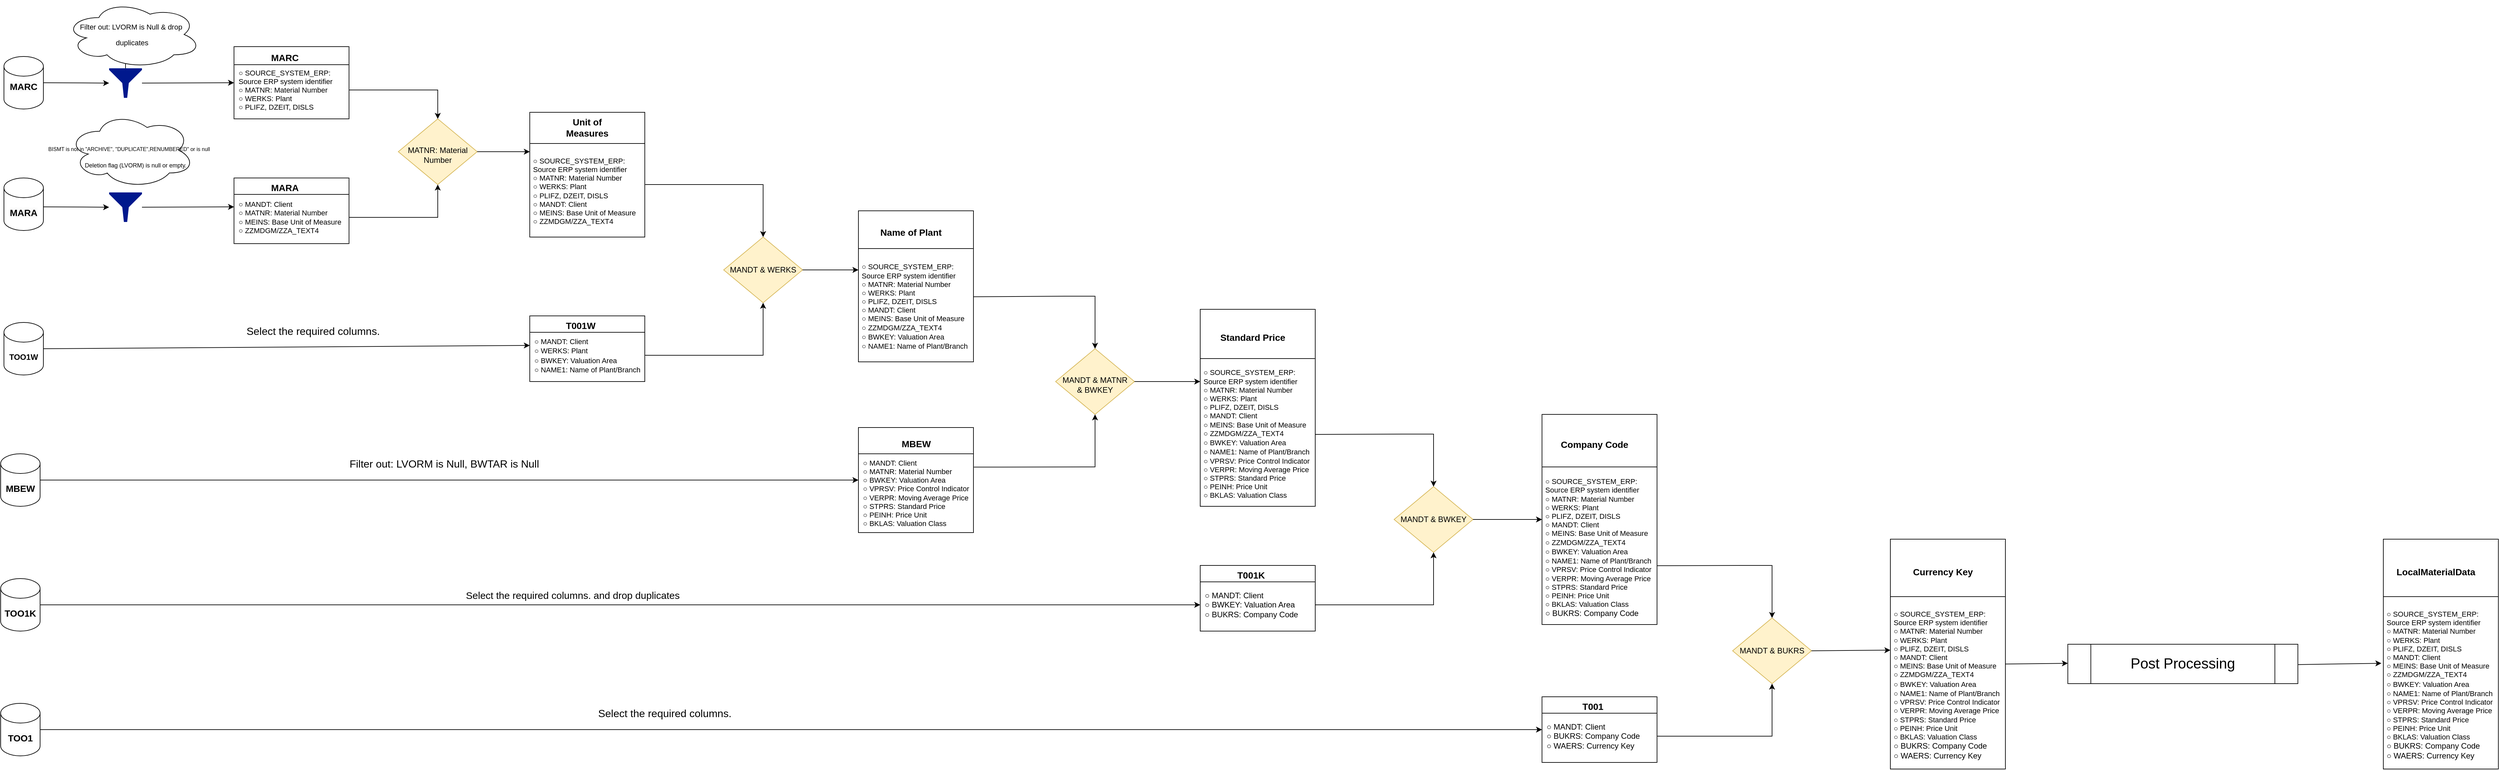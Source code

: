 <mxfile version="24.8.6">
  <diagram name="Page-1" id="Avq0BE3WvIAjMaOvI2mw">
    <mxGraphModel dx="583" dy="314" grid="1" gridSize="10" guides="1" tooltips="1" connect="1" arrows="1" fold="1" page="1" pageScale="1" pageWidth="850" pageHeight="1100" math="0" shadow="0">
      <root>
        <mxCell id="0" />
        <mxCell id="1" parent="0" />
        <mxCell id="PgMIG-ADVgImzjIca9vb-122" value="" style="ellipse;shape=cloud;whiteSpace=wrap;html=1;" vertex="1" parent="1">
          <mxGeometry x="157.5" y="350" width="192.5" height="115.5" as="geometry" />
        </mxCell>
        <mxCell id="PgMIG-ADVgImzjIca9vb-39" value="" style="group;fillColor=#ffcc99;strokeColor=#36393d;" vertex="1" connectable="0" parent="1">
          <mxGeometry x="410" y="250" width="175" height="110" as="geometry" />
        </mxCell>
        <mxCell id="PgMIG-ADVgImzjIca9vb-23" value="" style="rounded=0;whiteSpace=wrap;html=1;" vertex="1" parent="PgMIG-ADVgImzjIca9vb-39">
          <mxGeometry width="175" height="110.0" as="geometry" />
        </mxCell>
        <mxCell id="PgMIG-ADVgImzjIca9vb-24" value="&lt;span style=&quot;font-size: 14px;&quot;&gt;&lt;b&gt;MARC&lt;/b&gt;&lt;/span&gt;" style="text;html=1;align=center;verticalAlign=middle;whiteSpace=wrap;rounded=0;" vertex="1" parent="PgMIG-ADVgImzjIca9vb-39">
          <mxGeometry x="45" width="65" height="33" as="geometry" />
        </mxCell>
        <mxCell id="PgMIG-ADVgImzjIca9vb-25" value="" style="endArrow=none;html=1;rounded=0;exitX=0;exitY=0.25;exitDx=0;exitDy=0;entryX=1;entryY=0.25;entryDx=0;entryDy=0;" edge="1" parent="PgMIG-ADVgImzjIca9vb-39" source="PgMIG-ADVgImzjIca9vb-23" target="PgMIG-ADVgImzjIca9vb-23">
          <mxGeometry width="50" height="50" relative="1" as="geometry">
            <mxPoint x="235" y="-33" as="sourcePoint" />
            <mxPoint x="335" y="-33" as="targetPoint" />
          </mxGeometry>
        </mxCell>
        <mxCell id="PgMIG-ADVgImzjIca9vb-26" value="&lt;div style=&quot;font-size: 11px;&quot;&gt;&lt;div&gt;○ SOURCE_SYSTEM_ERP: Source ERP system identifier&lt;/div&gt;&lt;div&gt;○ MATNR: Material Number&lt;/div&gt;&lt;div&gt;○ WERKS: Plant&lt;/div&gt;&lt;div&gt;○ PLIFZ, DZEIT, DISLS&lt;/div&gt;&lt;/div&gt;" style="text;html=1;align=left;verticalAlign=middle;whiteSpace=wrap;rounded=0;" vertex="1" parent="PgMIG-ADVgImzjIca9vb-39">
          <mxGeometry x="5" y="33" width="170" height="66" as="geometry" />
        </mxCell>
        <mxCell id="PgMIG-ADVgImzjIca9vb-40" value="" style="group" vertex="1" connectable="0" parent="1">
          <mxGeometry x="2400" y="1240" width="175" height="100" as="geometry" />
        </mxCell>
        <mxCell id="PgMIG-ADVgImzjIca9vb-35" value="" style="rounded=0;whiteSpace=wrap;html=1;" vertex="1" parent="PgMIG-ADVgImzjIca9vb-40">
          <mxGeometry width="175" height="100" as="geometry" />
        </mxCell>
        <mxCell id="PgMIG-ADVgImzjIca9vb-36" value="&lt;span style=&quot;font-size: 14px;&quot;&gt;&lt;b&gt;T001&lt;/b&gt;&lt;/span&gt;" style="text;html=1;align=center;verticalAlign=middle;whiteSpace=wrap;rounded=0;" vertex="1" parent="PgMIG-ADVgImzjIca9vb-40">
          <mxGeometry x="45" width="65" height="30" as="geometry" />
        </mxCell>
        <mxCell id="PgMIG-ADVgImzjIca9vb-37" value="" style="endArrow=none;html=1;rounded=0;exitX=0;exitY=0.25;exitDx=0;exitDy=0;entryX=1;entryY=0.25;entryDx=0;entryDy=0;" edge="1" parent="PgMIG-ADVgImzjIca9vb-40" source="PgMIG-ADVgImzjIca9vb-35" target="PgMIG-ADVgImzjIca9vb-35">
          <mxGeometry width="50" height="50" relative="1" as="geometry">
            <mxPoint x="235" y="-30" as="sourcePoint" />
            <mxPoint x="335" y="-30" as="targetPoint" />
          </mxGeometry>
        </mxCell>
        <mxCell id="PgMIG-ADVgImzjIca9vb-38" value="&lt;div style=&quot;&quot;&gt;&lt;div style=&quot;&quot;&gt;&lt;div&gt;○ MANDT: Client&lt;/div&gt;&lt;div&gt;○ BUKRS: Company Code&lt;/div&gt;&lt;div&gt;○ WAERS: Currency Key&lt;/div&gt;&lt;/div&gt;&lt;/div&gt;" style="text;html=1;align=left;verticalAlign=middle;whiteSpace=wrap;rounded=0;" vertex="1" parent="PgMIG-ADVgImzjIca9vb-40">
          <mxGeometry x="5" y="30" width="170" height="60" as="geometry" />
        </mxCell>
        <mxCell id="PgMIG-ADVgImzjIca9vb-41" value="" style="group" vertex="1" connectable="0" parent="1">
          <mxGeometry x="1880" y="1040" width="175" height="100" as="geometry" />
        </mxCell>
        <mxCell id="PgMIG-ADVgImzjIca9vb-31" value="" style="rounded=0;whiteSpace=wrap;html=1;" vertex="1" parent="PgMIG-ADVgImzjIca9vb-41">
          <mxGeometry width="175" height="100" as="geometry" />
        </mxCell>
        <mxCell id="PgMIG-ADVgImzjIca9vb-32" value="&lt;span style=&quot;font-size: 14px;&quot;&gt;&lt;b&gt;T001K&lt;/b&gt;&lt;/span&gt;" style="text;html=1;align=center;verticalAlign=middle;whiteSpace=wrap;rounded=0;" vertex="1" parent="PgMIG-ADVgImzjIca9vb-41">
          <mxGeometry x="45" width="65" height="30" as="geometry" />
        </mxCell>
        <mxCell id="PgMIG-ADVgImzjIca9vb-33" value="" style="endArrow=none;html=1;rounded=0;exitX=0;exitY=0.25;exitDx=0;exitDy=0;entryX=1;entryY=0.25;entryDx=0;entryDy=0;" edge="1" parent="PgMIG-ADVgImzjIca9vb-41" source="PgMIG-ADVgImzjIca9vb-31" target="PgMIG-ADVgImzjIca9vb-31">
          <mxGeometry width="50" height="50" relative="1" as="geometry">
            <mxPoint x="235" y="-30" as="sourcePoint" />
            <mxPoint x="335" y="-30" as="targetPoint" />
          </mxGeometry>
        </mxCell>
        <mxCell id="PgMIG-ADVgImzjIca9vb-34" value="&lt;div style=&quot;&quot;&gt;&lt;div style=&quot;&quot;&gt;&lt;div&gt;○ MANDT: Client&lt;/div&gt;&lt;div&gt;○ BWKEY: Valuation Area&lt;/div&gt;&lt;div&gt;○ BUKRS: Company Code&lt;/div&gt;&lt;/div&gt;&lt;/div&gt;" style="text;html=1;align=left;verticalAlign=middle;whiteSpace=wrap;rounded=0;" vertex="1" parent="PgMIG-ADVgImzjIca9vb-41">
          <mxGeometry x="5" y="30" width="170" height="60" as="geometry" />
        </mxCell>
        <mxCell id="PgMIG-ADVgImzjIca9vb-42" value="" style="group;fillColor=#eeeeee;strokeColor=#36393d;" vertex="1" connectable="0" parent="1">
          <mxGeometry x="410" y="450" width="175" height="100" as="geometry" />
        </mxCell>
        <mxCell id="PgMIG-ADVgImzjIca9vb-9" value="" style="rounded=0;whiteSpace=wrap;html=1;" vertex="1" parent="PgMIG-ADVgImzjIca9vb-42">
          <mxGeometry width="175" height="100" as="geometry" />
        </mxCell>
        <mxCell id="PgMIG-ADVgImzjIca9vb-7" value="&lt;b&gt;&lt;font style=&quot;font-size: 14px;&quot;&gt;MARA&lt;/font&gt;&lt;/b&gt;" style="text;html=1;align=center;verticalAlign=middle;whiteSpace=wrap;rounded=0;" vertex="1" parent="PgMIG-ADVgImzjIca9vb-42">
          <mxGeometry x="45" width="65" height="30" as="geometry" />
        </mxCell>
        <mxCell id="PgMIG-ADVgImzjIca9vb-10" value="" style="endArrow=none;html=1;rounded=0;exitX=0;exitY=0.25;exitDx=0;exitDy=0;entryX=1;entryY=0.25;entryDx=0;entryDy=0;" edge="1" parent="PgMIG-ADVgImzjIca9vb-42" source="PgMIG-ADVgImzjIca9vb-9" target="PgMIG-ADVgImzjIca9vb-9">
          <mxGeometry width="50" height="50" relative="1" as="geometry">
            <mxPoint x="235" y="-30" as="sourcePoint" />
            <mxPoint x="335" y="-30" as="targetPoint" />
          </mxGeometry>
        </mxCell>
        <mxCell id="PgMIG-ADVgImzjIca9vb-8" value="&lt;div style=&quot;font-size: 11px;&quot;&gt;&lt;font style=&quot;font-size: 11px;&quot;&gt;○ MANDT: Client&lt;/font&gt;&lt;/div&gt;&lt;div style=&quot;font-size: 11px;&quot;&gt;&lt;font style=&quot;font-size: 11px;&quot;&gt;○ MATNR: Material Number&lt;/font&gt;&lt;/div&gt;&lt;div style=&quot;font-size: 11px;&quot;&gt;&lt;font style=&quot;font-size: 11px;&quot;&gt;○ MEINS: Base Unit of Measure&lt;/font&gt;&lt;/div&gt;&lt;div style=&quot;font-size: 11px;&quot;&gt;&lt;font style=&quot;font-size: 11px;&quot;&gt;○ ZZMDGM/ZZA_TEXT4&lt;/font&gt;&lt;/div&gt;" style="text;html=1;align=left;verticalAlign=middle;whiteSpace=wrap;rounded=0;" vertex="1" parent="PgMIG-ADVgImzjIca9vb-42">
          <mxGeometry x="5" y="30" width="170" height="60" as="geometry" />
        </mxCell>
        <mxCell id="PgMIG-ADVgImzjIca9vb-46" value="" style="group" vertex="1" connectable="0" parent="1">
          <mxGeometry x="660" y="350" width="120" height="110" as="geometry" />
        </mxCell>
        <mxCell id="PgMIG-ADVgImzjIca9vb-44" value="" style="rhombus;whiteSpace=wrap;html=1;fillColor=#fff2cc;strokeColor=#d6b656;" vertex="1" parent="PgMIG-ADVgImzjIca9vb-46">
          <mxGeometry y="10" width="120" height="100" as="geometry" />
        </mxCell>
        <mxCell id="PgMIG-ADVgImzjIca9vb-45" value="MATNR: Material Number" style="text;html=1;align=center;verticalAlign=middle;whiteSpace=wrap;rounded=0;" vertex="1" parent="PgMIG-ADVgImzjIca9vb-46">
          <mxGeometry x="5" y="50" width="110" height="30" as="geometry" />
        </mxCell>
        <mxCell id="PgMIG-ADVgImzjIca9vb-47" value="" style="endArrow=classic;html=1;rounded=0;exitX=1;exitY=0.5;exitDx=0;exitDy=0;entryX=0.5;entryY=0;entryDx=0;entryDy=0;" edge="1" parent="1" source="PgMIG-ADVgImzjIca9vb-26" target="PgMIG-ADVgImzjIca9vb-44">
          <mxGeometry width="50" height="50" relative="1" as="geometry">
            <mxPoint x="480" y="460" as="sourcePoint" />
            <mxPoint x="720" y="340" as="targetPoint" />
            <Array as="points">
              <mxPoint x="720" y="316" />
            </Array>
          </mxGeometry>
        </mxCell>
        <mxCell id="PgMIG-ADVgImzjIca9vb-48" value="" style="endArrow=classic;html=1;rounded=0;exitX=1;exitY=0.5;exitDx=0;exitDy=0;" edge="1" parent="1" source="PgMIG-ADVgImzjIca9vb-8">
          <mxGeometry width="50" height="50" relative="1" as="geometry">
            <mxPoint x="480" y="460" as="sourcePoint" />
            <mxPoint x="720" y="460" as="targetPoint" />
            <Array as="points">
              <mxPoint x="720" y="510" />
            </Array>
          </mxGeometry>
        </mxCell>
        <mxCell id="PgMIG-ADVgImzjIca9vb-49" value="" style="endArrow=classic;html=1;rounded=0;" edge="1" parent="1">
          <mxGeometry width="50" height="50" relative="1" as="geometry">
            <mxPoint x="780" y="410" as="sourcePoint" />
            <mxPoint x="860" y="410" as="targetPoint" />
          </mxGeometry>
        </mxCell>
        <mxCell id="PgMIG-ADVgImzjIca9vb-50" value="" style="group" vertex="1" connectable="0" parent="1">
          <mxGeometry x="860" y="660" width="175" height="100" as="geometry" />
        </mxCell>
        <mxCell id="PgMIG-ADVgImzjIca9vb-27" value="" style="rounded=0;whiteSpace=wrap;html=1;" vertex="1" parent="PgMIG-ADVgImzjIca9vb-50">
          <mxGeometry width="175" height="100" as="geometry" />
        </mxCell>
        <mxCell id="PgMIG-ADVgImzjIca9vb-28" value="&lt;span style=&quot;font-size: 14px;&quot;&gt;&lt;b&gt;T001W&lt;/b&gt;&lt;/span&gt;" style="text;html=1;align=center;verticalAlign=middle;whiteSpace=wrap;rounded=0;" vertex="1" parent="PgMIG-ADVgImzjIca9vb-50">
          <mxGeometry x="45" width="65" height="30" as="geometry" />
        </mxCell>
        <mxCell id="PgMIG-ADVgImzjIca9vb-29" value="" style="endArrow=none;html=1;rounded=0;exitX=0;exitY=0.25;exitDx=0;exitDy=0;entryX=1;entryY=0.25;entryDx=0;entryDy=0;" edge="1" parent="PgMIG-ADVgImzjIca9vb-50" source="PgMIG-ADVgImzjIca9vb-27" target="PgMIG-ADVgImzjIca9vb-27">
          <mxGeometry width="50" height="50" relative="1" as="geometry">
            <mxPoint x="235" y="-30" as="sourcePoint" />
            <mxPoint x="335" y="-30" as="targetPoint" />
          </mxGeometry>
        </mxCell>
        <mxCell id="PgMIG-ADVgImzjIca9vb-30" value="&lt;div style=&quot;&quot;&gt;&lt;div style=&quot;&quot;&gt;&lt;span style=&quot;font-size: 11px;&quot;&gt;○ MANDT: Client&lt;/span&gt;&lt;/div&gt;&lt;div style=&quot;&quot;&gt;&lt;span style=&quot;font-size: 11px;&quot;&gt;○ WERKS: Plant&lt;/span&gt;&lt;/div&gt;&lt;div style=&quot;&quot;&gt;&lt;span style=&quot;font-size: 11px;&quot;&gt;○ BWKEY: Valuation Area&lt;/span&gt;&lt;/div&gt;&lt;div style=&quot;&quot;&gt;&lt;span style=&quot;font-size: 11px;&quot;&gt;○ NAME1: Name of Plant/Branch&lt;/span&gt;&lt;/div&gt;&lt;/div&gt;" style="text;html=1;align=left;verticalAlign=middle;whiteSpace=wrap;rounded=0;" vertex="1" parent="PgMIG-ADVgImzjIca9vb-50">
          <mxGeometry x="5" y="30" width="170" height="60" as="geometry" />
        </mxCell>
        <mxCell id="PgMIG-ADVgImzjIca9vb-51" value="" style="group" vertex="1" connectable="0" parent="1">
          <mxGeometry x="860" y="350" width="175" height="190" as="geometry" />
        </mxCell>
        <mxCell id="PgMIG-ADVgImzjIca9vb-52" value="" style="rounded=0;whiteSpace=wrap;html=1;" vertex="1" parent="PgMIG-ADVgImzjIca9vb-51">
          <mxGeometry width="175" height="190" as="geometry" />
        </mxCell>
        <mxCell id="PgMIG-ADVgImzjIca9vb-53" value="&lt;span style=&quot;font-size: 14px;&quot;&gt;&lt;b&gt;Unit of Measures&lt;/b&gt;&lt;/span&gt;" style="text;html=1;align=center;verticalAlign=middle;whiteSpace=wrap;rounded=0;" vertex="1" parent="PgMIG-ADVgImzjIca9vb-51">
          <mxGeometry x="40" y="4" width="95" height="38" as="geometry" />
        </mxCell>
        <mxCell id="PgMIG-ADVgImzjIca9vb-54" value="" style="endArrow=none;html=1;rounded=0;exitX=0;exitY=0.25;exitDx=0;exitDy=0;entryX=1;entryY=0.25;entryDx=0;entryDy=0;" edge="1" parent="PgMIG-ADVgImzjIca9vb-51" source="PgMIG-ADVgImzjIca9vb-52" target="PgMIG-ADVgImzjIca9vb-52">
          <mxGeometry width="50" height="50" relative="1" as="geometry">
            <mxPoint x="235" y="-38" as="sourcePoint" />
            <mxPoint x="335" y="-38" as="targetPoint" />
          </mxGeometry>
        </mxCell>
        <mxCell id="PgMIG-ADVgImzjIca9vb-55" value="&lt;div style=&quot;&quot;&gt;&lt;div style=&quot;&quot;&gt;&lt;div style=&quot;font-size: 11px;&quot;&gt;○ SOURCE_SYSTEM_ERP: Source ERP system identifier&lt;/div&gt;&lt;div style=&quot;font-size: 11px;&quot;&gt;○ MATNR: Material Number&lt;/div&gt;&lt;div style=&quot;font-size: 11px;&quot;&gt;○ WERKS: Plant&lt;/div&gt;&lt;div style=&quot;font-size: 11px;&quot;&gt;○ PLIFZ, DZEIT, DISLS&lt;/div&gt;&lt;div style=&quot;font-size: 11px;&quot;&gt;&lt;div&gt;○ MANDT: Client&lt;/div&gt;&lt;div&gt;○ MEINS: Base Unit of Measure&lt;/div&gt;&lt;div&gt;○ ZZMDGM/ZZA_TEXT4&lt;/div&gt;&lt;/div&gt;&lt;/div&gt;&lt;/div&gt;" style="text;html=1;align=left;verticalAlign=middle;whiteSpace=wrap;rounded=0;" vertex="1" parent="PgMIG-ADVgImzjIca9vb-51">
          <mxGeometry x="2.5" y="50.667" width="170" height="139.333" as="geometry" />
        </mxCell>
        <mxCell id="PgMIG-ADVgImzjIca9vb-56" value="" style="group" vertex="1" connectable="0" parent="1">
          <mxGeometry x="1155" y="530" width="120" height="100" as="geometry" />
        </mxCell>
        <mxCell id="PgMIG-ADVgImzjIca9vb-57" value="" style="rhombus;whiteSpace=wrap;html=1;fillColor=#fff2cc;strokeColor=#d6b656;" vertex="1" parent="PgMIG-ADVgImzjIca9vb-56">
          <mxGeometry y="10" width="120" height="100" as="geometry" />
        </mxCell>
        <mxCell id="PgMIG-ADVgImzjIca9vb-58" value="MANDT &amp;amp; WERKS" style="text;html=1;align=center;verticalAlign=middle;whiteSpace=wrap;rounded=0;" vertex="1" parent="PgMIG-ADVgImzjIca9vb-56">
          <mxGeometry x="5" y="45" width="110" height="30" as="geometry" />
        </mxCell>
        <mxCell id="PgMIG-ADVgImzjIca9vb-59" value="" style="endArrow=classic;html=1;rounded=0;exitX=1;exitY=0.5;exitDx=0;exitDy=0;" edge="1" parent="1">
          <mxGeometry width="50" height="50" relative="1" as="geometry">
            <mxPoint x="1035" y="460" as="sourcePoint" />
            <mxPoint x="1215" y="540" as="targetPoint" />
            <Array as="points">
              <mxPoint x="1170" y="460" />
              <mxPoint x="1215" y="460" />
              <mxPoint x="1215" y="480" />
              <mxPoint x="1215" y="510" />
            </Array>
          </mxGeometry>
        </mxCell>
        <mxCell id="PgMIG-ADVgImzjIca9vb-60" value="" style="endArrow=classic;html=1;rounded=0;exitX=1;exitY=0.5;exitDx=0;exitDy=0;entryX=0.5;entryY=1;entryDx=0;entryDy=0;" edge="1" parent="1" target="PgMIG-ADVgImzjIca9vb-57">
          <mxGeometry width="50" height="50" relative="1" as="geometry">
            <mxPoint x="1035" y="720" as="sourcePoint" />
            <mxPoint x="1170" y="670" as="targetPoint" />
            <Array as="points">
              <mxPoint x="1215" y="720" />
            </Array>
          </mxGeometry>
        </mxCell>
        <mxCell id="PgMIG-ADVgImzjIca9vb-61" value="" style="group" vertex="1" connectable="0" parent="1">
          <mxGeometry x="1360" y="830" width="175" height="160" as="geometry" />
        </mxCell>
        <mxCell id="PgMIG-ADVgImzjIca9vb-13" value="" style="rounded=0;whiteSpace=wrap;html=1;" vertex="1" parent="PgMIG-ADVgImzjIca9vb-61">
          <mxGeometry width="175" height="160" as="geometry" />
        </mxCell>
        <mxCell id="PgMIG-ADVgImzjIca9vb-14" value="&lt;span style=&quot;font-size: 14px;&quot;&gt;&lt;b&gt;MBEW&lt;/b&gt;&lt;/span&gt;" style="text;html=1;align=center;verticalAlign=middle;whiteSpace=wrap;rounded=0;" vertex="1" parent="PgMIG-ADVgImzjIca9vb-61">
          <mxGeometry x="57.5" y="10" width="60" height="30" as="geometry" />
        </mxCell>
        <mxCell id="PgMIG-ADVgImzjIca9vb-15" value="" style="endArrow=none;html=1;rounded=0;exitX=0;exitY=0.25;exitDx=0;exitDy=0;entryX=1;entryY=0.25;entryDx=0;entryDy=0;" edge="1" parent="PgMIG-ADVgImzjIca9vb-61" source="PgMIG-ADVgImzjIca9vb-13" target="PgMIG-ADVgImzjIca9vb-13">
          <mxGeometry width="50" height="50" relative="1" as="geometry">
            <mxPoint x="235" y="-30" as="sourcePoint" />
            <mxPoint x="335" y="-30" as="targetPoint" />
          </mxGeometry>
        </mxCell>
        <mxCell id="PgMIG-ADVgImzjIca9vb-16" value="&lt;div style=&quot;font-size: 11px;&quot;&gt;&lt;div&gt;○ MANDT: Client&lt;/div&gt;&lt;div&gt;○ MATNR: Material Number&lt;/div&gt;&lt;div&gt;○ BWKEY: Valuation Area&lt;/div&gt;&lt;div&gt;○ VPRSV: Price Control Indicator&lt;/div&gt;&lt;div&gt;○ VERPR: Moving Average Price&lt;/div&gt;&lt;div&gt;○ STPRS: Standard Price&lt;/div&gt;&lt;div&gt;○ PEINH: Price Unit&lt;/div&gt;&lt;div&gt;○ BKLAS: Valuation Class&lt;/div&gt;&lt;/div&gt;" style="text;html=1;align=left;verticalAlign=middle;whiteSpace=wrap;rounded=0;" vertex="1" parent="PgMIG-ADVgImzjIca9vb-61">
          <mxGeometry x="5" y="40" width="170" height="120" as="geometry" />
        </mxCell>
        <mxCell id="PgMIG-ADVgImzjIca9vb-62" value="" style="group" vertex="1" connectable="0" parent="1">
          <mxGeometry x="1360" y="500" width="175" height="230" as="geometry" />
        </mxCell>
        <mxCell id="PgMIG-ADVgImzjIca9vb-63" value="" style="rounded=0;whiteSpace=wrap;html=1;" vertex="1" parent="PgMIG-ADVgImzjIca9vb-62">
          <mxGeometry width="175" height="230" as="geometry" />
        </mxCell>
        <mxCell id="PgMIG-ADVgImzjIca9vb-64" value="&lt;span style=&quot;font-size: 14px;&quot;&gt;&lt;b&gt;Name of Plant&lt;/b&gt;&lt;/span&gt;" style="text;html=1;align=center;verticalAlign=middle;whiteSpace=wrap;rounded=0;" vertex="1" parent="PgMIG-ADVgImzjIca9vb-62">
          <mxGeometry x="20" y="10" width="120" height="46" as="geometry" />
        </mxCell>
        <mxCell id="PgMIG-ADVgImzjIca9vb-65" value="" style="endArrow=none;html=1;rounded=0;exitX=0;exitY=0.25;exitDx=0;exitDy=0;entryX=1;entryY=0.25;entryDx=0;entryDy=0;" edge="1" parent="PgMIG-ADVgImzjIca9vb-62" source="PgMIG-ADVgImzjIca9vb-63" target="PgMIG-ADVgImzjIca9vb-63">
          <mxGeometry width="50" height="50" relative="1" as="geometry">
            <mxPoint x="235" y="-46" as="sourcePoint" />
            <mxPoint x="335" y="-46" as="targetPoint" />
          </mxGeometry>
        </mxCell>
        <mxCell id="PgMIG-ADVgImzjIca9vb-66" value="&lt;div style=&quot;&quot;&gt;&lt;div style=&quot;&quot;&gt;&lt;div style=&quot;font-size: 11px;&quot;&gt;○ SOURCE_SYSTEM_ERP: Source ERP system identifier&lt;/div&gt;&lt;div style=&quot;font-size: 11px;&quot;&gt;○ MATNR: Material Number&lt;/div&gt;&lt;div style=&quot;font-size: 11px;&quot;&gt;○ WERKS: Plant&lt;/div&gt;&lt;div style=&quot;font-size: 11px;&quot;&gt;○ PLIFZ, DZEIT, DISLS&lt;/div&gt;&lt;div style=&quot;font-size: 11px;&quot;&gt;&lt;div&gt;○ MANDT: Client&lt;/div&gt;&lt;div&gt;○ MEINS: Base Unit of Measure&lt;/div&gt;&lt;div&gt;○ ZZMDGM/ZZA_TEXT4&lt;/div&gt;&lt;div&gt;&lt;div style=&quot;font-size: 12px;&quot;&gt;&lt;span style=&quot;font-size: 11px;&quot;&gt;○ BWKEY: Valuation Area&lt;/span&gt;&lt;/div&gt;&lt;div style=&quot;font-size: 12px;&quot;&gt;&lt;span style=&quot;font-size: 11px;&quot;&gt;○ NAME1: Name of Plant/Branch&lt;/span&gt;&lt;/div&gt;&lt;/div&gt;&lt;/div&gt;&lt;/div&gt;&lt;/div&gt;" style="text;html=1;align=left;verticalAlign=middle;whiteSpace=wrap;rounded=0;" vertex="1" parent="PgMIG-ADVgImzjIca9vb-62">
          <mxGeometry x="2.5" y="61.333" width="170" height="168.667" as="geometry" />
        </mxCell>
        <mxCell id="PgMIG-ADVgImzjIca9vb-67" value="" style="endArrow=classic;html=1;rounded=0;" edge="1" parent="1">
          <mxGeometry width="50" height="50" relative="1" as="geometry">
            <mxPoint x="1275" y="590" as="sourcePoint" />
            <mxPoint x="1360" y="590" as="targetPoint" />
          </mxGeometry>
        </mxCell>
        <mxCell id="PgMIG-ADVgImzjIca9vb-68" value="" style="group" vertex="1" connectable="0" parent="1">
          <mxGeometry x="1660" y="700" width="120" height="100" as="geometry" />
        </mxCell>
        <mxCell id="PgMIG-ADVgImzjIca9vb-69" value="" style="rhombus;whiteSpace=wrap;html=1;fillColor=#fff2cc;strokeColor=#d6b656;" vertex="1" parent="PgMIG-ADVgImzjIca9vb-68">
          <mxGeometry y="10" width="120" height="100" as="geometry" />
        </mxCell>
        <mxCell id="PgMIG-ADVgImzjIca9vb-70" value="MANDT &amp;amp; MATNR &amp;amp; BWKEY" style="text;html=1;align=center;verticalAlign=middle;whiteSpace=wrap;rounded=0;" vertex="1" parent="PgMIG-ADVgImzjIca9vb-68">
          <mxGeometry x="5" y="50" width="110" height="30" as="geometry" />
        </mxCell>
        <mxCell id="PgMIG-ADVgImzjIca9vb-71" value="" style="endArrow=classic;html=1;rounded=0;exitX=0.999;exitY=0.569;exitDx=0;exitDy=0;exitPerimeter=0;" edge="1" parent="1" source="PgMIG-ADVgImzjIca9vb-63">
          <mxGeometry width="50" height="50" relative="1" as="geometry">
            <mxPoint x="1540" y="630" as="sourcePoint" />
            <mxPoint x="1720" y="710" as="targetPoint" />
            <Array as="points">
              <mxPoint x="1675" y="630" />
              <mxPoint x="1720" y="630" />
              <mxPoint x="1720" y="650" />
              <mxPoint x="1720" y="680" />
            </Array>
          </mxGeometry>
        </mxCell>
        <mxCell id="PgMIG-ADVgImzjIca9vb-72" value="" style="endArrow=classic;html=1;rounded=0;entryX=0.5;entryY=1;entryDx=0;entryDy=0;exitX=1.004;exitY=0.169;exitDx=0;exitDy=0;exitPerimeter=0;" edge="1" parent="1" target="PgMIG-ADVgImzjIca9vb-69" source="PgMIG-ADVgImzjIca9vb-16">
          <mxGeometry width="50" height="50" relative="1" as="geometry">
            <mxPoint x="1540" y="890" as="sourcePoint" />
            <mxPoint x="1675" y="840" as="targetPoint" />
            <Array as="points">
              <mxPoint x="1720" y="890" />
            </Array>
          </mxGeometry>
        </mxCell>
        <mxCell id="PgMIG-ADVgImzjIca9vb-73" value="" style="group" vertex="1" connectable="0" parent="1">
          <mxGeometry x="1880" y="650" width="175" height="300" as="geometry" />
        </mxCell>
        <mxCell id="PgMIG-ADVgImzjIca9vb-74" value="" style="rounded=0;whiteSpace=wrap;html=1;" vertex="1" parent="PgMIG-ADVgImzjIca9vb-73">
          <mxGeometry width="175" height="300" as="geometry" />
        </mxCell>
        <mxCell id="PgMIG-ADVgImzjIca9vb-75" value="&lt;span style=&quot;font-size: 14px;&quot;&gt;&lt;b&gt;Standard Price&lt;/b&gt;&lt;/span&gt;" style="text;html=1;align=center;verticalAlign=middle;whiteSpace=wrap;rounded=0;" vertex="1" parent="PgMIG-ADVgImzjIca9vb-73">
          <mxGeometry x="20" y="13.043" width="120" height="60" as="geometry" />
        </mxCell>
        <mxCell id="PgMIG-ADVgImzjIca9vb-76" value="" style="endArrow=none;html=1;rounded=0;exitX=0;exitY=0.25;exitDx=0;exitDy=0;entryX=1;entryY=0.25;entryDx=0;entryDy=0;" edge="1" parent="PgMIG-ADVgImzjIca9vb-73" source="PgMIG-ADVgImzjIca9vb-74" target="PgMIG-ADVgImzjIca9vb-74">
          <mxGeometry width="50" height="50" relative="1" as="geometry">
            <mxPoint x="235" y="-60" as="sourcePoint" />
            <mxPoint x="335" y="-60" as="targetPoint" />
          </mxGeometry>
        </mxCell>
        <mxCell id="PgMIG-ADVgImzjIca9vb-77" value="&lt;div style=&quot;&quot;&gt;&lt;div style=&quot;&quot;&gt;&lt;div style=&quot;font-size: 11px;&quot;&gt;○ SOURCE_SYSTEM_ERP: Source ERP system identifier&lt;/div&gt;&lt;div style=&quot;font-size: 11px;&quot;&gt;○ MATNR: Material Number&lt;/div&gt;&lt;div style=&quot;font-size: 11px;&quot;&gt;○ WERKS: Plant&lt;/div&gt;&lt;div style=&quot;font-size: 11px;&quot;&gt;○ PLIFZ, DZEIT, DISLS&lt;/div&gt;&lt;div style=&quot;font-size: 11px;&quot;&gt;&lt;div&gt;○ MANDT: Client&lt;/div&gt;&lt;div&gt;○ MEINS: Base Unit of Measure&lt;/div&gt;&lt;div&gt;○ ZZMDGM/ZZA_TEXT4&lt;/div&gt;&lt;div&gt;&lt;div style=&quot;font-size: 12px;&quot;&gt;&lt;span style=&quot;font-size: 11px;&quot;&gt;○ BWKEY: Valuation Area&lt;/span&gt;&lt;/div&gt;&lt;div style=&quot;font-size: 12px;&quot;&gt;&lt;span style=&quot;font-size: 11px;&quot;&gt;○ NAME1: Name of Plant/Branch&lt;/span&gt;&lt;/div&gt;&lt;/div&gt;&lt;div style=&quot;font-size: 12px;&quot;&gt;&lt;div style=&quot;font-size: 11px;&quot;&gt;○ VPRSV: Price Control Indicator&lt;/div&gt;&lt;div style=&quot;font-size: 11px;&quot;&gt;○ VERPR: Moving Average Price&lt;/div&gt;&lt;div style=&quot;font-size: 11px;&quot;&gt;○ STPRS: Standard Price&lt;/div&gt;&lt;div style=&quot;font-size: 11px;&quot;&gt;○ PEINH: Price Unit&lt;/div&gt;&lt;div style=&quot;font-size: 11px;&quot;&gt;○ BKLAS: Valuation Class&lt;/div&gt;&lt;/div&gt;&lt;/div&gt;&lt;/div&gt;&lt;/div&gt;" style="text;html=1;align=left;verticalAlign=middle;whiteSpace=wrap;rounded=0;" vertex="1" parent="PgMIG-ADVgImzjIca9vb-73">
          <mxGeometry x="2.5" y="80" width="170" height="220.0" as="geometry" />
        </mxCell>
        <mxCell id="PgMIG-ADVgImzjIca9vb-78" value="" style="endArrow=classic;html=1;rounded=0;" edge="1" parent="1">
          <mxGeometry width="50" height="50" relative="1" as="geometry">
            <mxPoint x="1780" y="760" as="sourcePoint" />
            <mxPoint x="1880" y="760" as="targetPoint" />
          </mxGeometry>
        </mxCell>
        <mxCell id="PgMIG-ADVgImzjIca9vb-80" value="" style="group" vertex="1" connectable="0" parent="1">
          <mxGeometry x="2175" y="910" width="120" height="100" as="geometry" />
        </mxCell>
        <mxCell id="PgMIG-ADVgImzjIca9vb-81" value="" style="rhombus;whiteSpace=wrap;html=1;fillColor=#fff2cc;strokeColor=#d6b656;" vertex="1" parent="PgMIG-ADVgImzjIca9vb-80">
          <mxGeometry y="10" width="120" height="100" as="geometry" />
        </mxCell>
        <mxCell id="PgMIG-ADVgImzjIca9vb-82" value="MANDT &amp;amp; BWKEY" style="text;html=1;align=center;verticalAlign=middle;whiteSpace=wrap;rounded=0;" vertex="1" parent="PgMIG-ADVgImzjIca9vb-80">
          <mxGeometry x="5" y="45" width="110" height="30" as="geometry" />
        </mxCell>
        <mxCell id="PgMIG-ADVgImzjIca9vb-83" value="" style="endArrow=classic;html=1;rounded=0;exitX=1.001;exitY=0.635;exitDx=0;exitDy=0;exitPerimeter=0;" edge="1" parent="1" source="PgMIG-ADVgImzjIca9vb-74">
          <mxGeometry width="50" height="50" relative="1" as="geometry">
            <mxPoint x="2060" y="841" as="sourcePoint" />
            <mxPoint x="2235" y="920" as="targetPoint" />
            <Array as="points">
              <mxPoint x="2190" y="840" />
              <mxPoint x="2235" y="840" />
              <mxPoint x="2235" y="860" />
              <mxPoint x="2235" y="890" />
            </Array>
          </mxGeometry>
        </mxCell>
        <mxCell id="PgMIG-ADVgImzjIca9vb-84" value="" style="endArrow=classic;html=1;rounded=0;entryX=0.5;entryY=1;entryDx=0;entryDy=0;exitX=1;exitY=0.5;exitDx=0;exitDy=0;" edge="1" parent="1" target="PgMIG-ADVgImzjIca9vb-81" source="PgMIG-ADVgImzjIca9vb-34">
          <mxGeometry width="50" height="50" relative="1" as="geometry">
            <mxPoint x="2060" y="1100" as="sourcePoint" />
            <mxPoint x="2190" y="1050" as="targetPoint" />
            <Array as="points">
              <mxPoint x="2235" y="1100" />
            </Array>
          </mxGeometry>
        </mxCell>
        <mxCell id="PgMIG-ADVgImzjIca9vb-85" value="" style="endArrow=classic;html=1;rounded=0;entryX=0;entryY=0.5;entryDx=0;entryDy=0;" edge="1" parent="1" target="PgMIG-ADVgImzjIca9vb-87">
          <mxGeometry width="50" height="50" relative="1" as="geometry">
            <mxPoint x="2295" y="970" as="sourcePoint" />
            <mxPoint x="2395" y="970" as="targetPoint" />
          </mxGeometry>
        </mxCell>
        <mxCell id="PgMIG-ADVgImzjIca9vb-86" value="" style="group" vertex="1" connectable="0" parent="1">
          <mxGeometry x="2400" y="810" width="175" height="320" as="geometry" />
        </mxCell>
        <mxCell id="PgMIG-ADVgImzjIca9vb-87" value="" style="rounded=0;whiteSpace=wrap;html=1;" vertex="1" parent="PgMIG-ADVgImzjIca9vb-86">
          <mxGeometry width="175" height="320" as="geometry" />
        </mxCell>
        <mxCell id="PgMIG-ADVgImzjIca9vb-88" value="&lt;span style=&quot;font-size: 14px;&quot;&gt;&lt;b&gt;Company Code&lt;/b&gt;&lt;/span&gt;" style="text;html=1;align=center;verticalAlign=middle;whiteSpace=wrap;rounded=0;" vertex="1" parent="PgMIG-ADVgImzjIca9vb-86">
          <mxGeometry x="20" y="13.913" width="120" height="64" as="geometry" />
        </mxCell>
        <mxCell id="PgMIG-ADVgImzjIca9vb-89" value="" style="endArrow=none;html=1;rounded=0;exitX=0;exitY=0.25;exitDx=0;exitDy=0;entryX=1;entryY=0.25;entryDx=0;entryDy=0;" edge="1" parent="PgMIG-ADVgImzjIca9vb-86" source="PgMIG-ADVgImzjIca9vb-87" target="PgMIG-ADVgImzjIca9vb-87">
          <mxGeometry width="50" height="50" relative="1" as="geometry">
            <mxPoint x="235" y="-64" as="sourcePoint" />
            <mxPoint x="335" y="-64" as="targetPoint" />
          </mxGeometry>
        </mxCell>
        <mxCell id="PgMIG-ADVgImzjIca9vb-90" value="&lt;div style=&quot;&quot;&gt;&lt;div style=&quot;&quot;&gt;&lt;div style=&quot;font-size: 11px;&quot;&gt;○ SOURCE_SYSTEM_ERP: Source ERP system identifier&lt;/div&gt;&lt;div style=&quot;font-size: 11px;&quot;&gt;○ MATNR: Material Number&lt;/div&gt;&lt;div style=&quot;font-size: 11px;&quot;&gt;○ WERKS: Plant&lt;/div&gt;&lt;div style=&quot;font-size: 11px;&quot;&gt;○ PLIFZ, DZEIT, DISLS&lt;/div&gt;&lt;div style=&quot;font-size: 11px;&quot;&gt;&lt;div&gt;○ MANDT: Client&lt;/div&gt;&lt;div&gt;○ MEINS: Base Unit of Measure&lt;/div&gt;&lt;div&gt;○ ZZMDGM/ZZA_TEXT4&lt;/div&gt;&lt;div&gt;&lt;div style=&quot;font-size: 12px;&quot;&gt;&lt;span style=&quot;font-size: 11px;&quot;&gt;○ BWKEY: Valuation Area&lt;/span&gt;&lt;/div&gt;&lt;div style=&quot;font-size: 12px;&quot;&gt;&lt;span style=&quot;font-size: 11px;&quot;&gt;○ NAME1: Name of Plant/Branch&lt;/span&gt;&lt;/div&gt;&lt;/div&gt;&lt;div style=&quot;font-size: 12px;&quot;&gt;&lt;div style=&quot;font-size: 11px;&quot;&gt;○ VPRSV: Price Control Indicator&lt;/div&gt;&lt;div style=&quot;font-size: 11px;&quot;&gt;○ VERPR: Moving Average Price&lt;/div&gt;&lt;div style=&quot;font-size: 11px;&quot;&gt;○ STPRS: Standard Price&lt;/div&gt;&lt;div style=&quot;font-size: 11px;&quot;&gt;○ PEINH: Price Unit&lt;/div&gt;&lt;div style=&quot;font-size: 11px;&quot;&gt;○ BKLAS: Valuation Class&lt;/div&gt;&lt;div style=&quot;font-size: 11px;&quot;&gt;&lt;span style=&quot;font-size: 12px;&quot;&gt;○ BUKRS: Company Code&lt;/span&gt;&lt;/div&gt;&lt;/div&gt;&lt;/div&gt;&lt;/div&gt;&lt;/div&gt;" style="text;html=1;align=left;verticalAlign=middle;whiteSpace=wrap;rounded=0;" vertex="1" parent="PgMIG-ADVgImzjIca9vb-86">
          <mxGeometry x="2.5" y="85.333" width="170" height="234.667" as="geometry" />
        </mxCell>
        <mxCell id="PgMIG-ADVgImzjIca9vb-91" value="" style="group" vertex="1" connectable="0" parent="1">
          <mxGeometry x="2690" y="1110" width="120" height="100" as="geometry" />
        </mxCell>
        <mxCell id="PgMIG-ADVgImzjIca9vb-92" value="" style="rhombus;whiteSpace=wrap;html=1;fillColor=#fff2cc;strokeColor=#d6b656;" vertex="1" parent="PgMIG-ADVgImzjIca9vb-91">
          <mxGeometry y="10" width="120" height="100" as="geometry" />
        </mxCell>
        <mxCell id="PgMIG-ADVgImzjIca9vb-93" value="MANDT &amp;amp; BUKRS" style="text;html=1;align=center;verticalAlign=middle;whiteSpace=wrap;rounded=0;" vertex="1" parent="PgMIG-ADVgImzjIca9vb-91">
          <mxGeometry x="5" y="45" width="110" height="30" as="geometry" />
        </mxCell>
        <mxCell id="PgMIG-ADVgImzjIca9vb-94" value="" style="endArrow=classic;html=1;rounded=0;exitX=1.001;exitY=0.72;exitDx=0;exitDy=0;exitPerimeter=0;" edge="1" parent="1" source="PgMIG-ADVgImzjIca9vb-87">
          <mxGeometry width="50" height="50" relative="1" as="geometry">
            <mxPoint x="2580" y="1040" as="sourcePoint" />
            <mxPoint x="2750" y="1120" as="targetPoint" />
            <Array as="points">
              <mxPoint x="2705" y="1040" />
              <mxPoint x="2750" y="1040" />
              <mxPoint x="2750" y="1060" />
              <mxPoint x="2750" y="1090" />
            </Array>
          </mxGeometry>
        </mxCell>
        <mxCell id="PgMIG-ADVgImzjIca9vb-95" value="" style="endArrow=classic;html=1;rounded=0;entryX=0.5;entryY=1;entryDx=0;entryDy=0;exitX=1;exitY=0.5;exitDx=0;exitDy=0;" edge="1" parent="1" target="PgMIG-ADVgImzjIca9vb-92" source="PgMIG-ADVgImzjIca9vb-38">
          <mxGeometry width="50" height="50" relative="1" as="geometry">
            <mxPoint x="2580" y="1300" as="sourcePoint" />
            <mxPoint x="2705" y="1250" as="targetPoint" />
            <Array as="points">
              <mxPoint x="2750" y="1300" />
            </Array>
          </mxGeometry>
        </mxCell>
        <mxCell id="PgMIG-ADVgImzjIca9vb-96" value="" style="group" vertex="1" connectable="0" parent="1">
          <mxGeometry x="2930" y="1000" width="175" height="350" as="geometry" />
        </mxCell>
        <mxCell id="PgMIG-ADVgImzjIca9vb-97" value="" style="rounded=0;whiteSpace=wrap;html=1;" vertex="1" parent="PgMIG-ADVgImzjIca9vb-96">
          <mxGeometry width="175" height="350" as="geometry" />
        </mxCell>
        <mxCell id="PgMIG-ADVgImzjIca9vb-98" value="&lt;b style=&quot;font-size: 14px;&quot;&gt;Currency Key&lt;/b&gt;" style="text;html=1;align=center;verticalAlign=middle;whiteSpace=wrap;rounded=0;" vertex="1" parent="PgMIG-ADVgImzjIca9vb-96">
          <mxGeometry x="20" y="15.217" width="120" height="70" as="geometry" />
        </mxCell>
        <mxCell id="PgMIG-ADVgImzjIca9vb-99" value="" style="endArrow=none;html=1;rounded=0;exitX=0;exitY=0.25;exitDx=0;exitDy=0;entryX=1;entryY=0.25;entryDx=0;entryDy=0;" edge="1" parent="PgMIG-ADVgImzjIca9vb-96" source="PgMIG-ADVgImzjIca9vb-97" target="PgMIG-ADVgImzjIca9vb-97">
          <mxGeometry width="50" height="50" relative="1" as="geometry">
            <mxPoint x="235" y="-70" as="sourcePoint" />
            <mxPoint x="335" y="-70" as="targetPoint" />
          </mxGeometry>
        </mxCell>
        <mxCell id="PgMIG-ADVgImzjIca9vb-100" value="&lt;div style=&quot;&quot;&gt;&lt;div style=&quot;&quot;&gt;&lt;div style=&quot;font-size: 11px;&quot;&gt;○ SOURCE_SYSTEM_ERP: Source ERP system identifier&lt;/div&gt;&lt;div style=&quot;font-size: 11px;&quot;&gt;○ MATNR: Material Number&lt;/div&gt;&lt;div style=&quot;font-size: 11px;&quot;&gt;○ WERKS: Plant&lt;/div&gt;&lt;div style=&quot;font-size: 11px;&quot;&gt;○ PLIFZ, DZEIT, DISLS&lt;/div&gt;&lt;div style=&quot;font-size: 11px;&quot;&gt;&lt;div&gt;○ MANDT: Client&lt;/div&gt;&lt;div&gt;○ MEINS: Base Unit of Measure&lt;/div&gt;&lt;div&gt;○ ZZMDGM/ZZA_TEXT4&lt;/div&gt;&lt;div&gt;&lt;div style=&quot;font-size: 12px;&quot;&gt;&lt;span style=&quot;font-size: 11px;&quot;&gt;○ BWKEY: Valuation Area&lt;/span&gt;&lt;/div&gt;&lt;div style=&quot;font-size: 12px;&quot;&gt;&lt;span style=&quot;font-size: 11px;&quot;&gt;○ NAME1: Name of Plant/Branch&lt;/span&gt;&lt;/div&gt;&lt;/div&gt;&lt;div style=&quot;font-size: 12px;&quot;&gt;&lt;div style=&quot;font-size: 11px;&quot;&gt;○ VPRSV: Price Control Indicator&lt;/div&gt;&lt;div style=&quot;font-size: 11px;&quot;&gt;○ VERPR: Moving Average Price&lt;/div&gt;&lt;div style=&quot;font-size: 11px;&quot;&gt;○ STPRS: Standard Price&lt;/div&gt;&lt;div style=&quot;font-size: 11px;&quot;&gt;○ PEINH: Price Unit&lt;/div&gt;&lt;div style=&quot;font-size: 11px;&quot;&gt;○ BKLAS: Valuation Class&lt;/div&gt;&lt;div style=&quot;font-size: 11px;&quot;&gt;&lt;span style=&quot;font-size: 12px;&quot;&gt;○ BUKRS: Company Code&lt;/span&gt;&lt;/div&gt;&lt;div style=&quot;font-size: 11px;&quot;&gt;&lt;span style=&quot;font-size: 12px;&quot;&gt;○ WAERS: Currency Key&lt;/span&gt;&lt;/div&gt;&lt;/div&gt;&lt;/div&gt;&lt;/div&gt;&lt;/div&gt;" style="text;html=1;align=left;verticalAlign=middle;whiteSpace=wrap;rounded=0;" vertex="1" parent="PgMIG-ADVgImzjIca9vb-96">
          <mxGeometry x="2.5" y="93.333" width="170" height="256.667" as="geometry" />
        </mxCell>
        <mxCell id="PgMIG-ADVgImzjIca9vb-101" value="" style="endArrow=classic;html=1;rounded=0;" edge="1" parent="1">
          <mxGeometry width="50" height="50" relative="1" as="geometry">
            <mxPoint x="2810" y="1170" as="sourcePoint" />
            <mxPoint x="2930" y="1169" as="targetPoint" />
          </mxGeometry>
        </mxCell>
        <mxCell id="PgMIG-ADVgImzjIca9vb-105" value="&#xa;&lt;b style=&quot;forced-color-adjust: none; color: rgb(0, 0, 0); font-family: Helvetica; font-size: 14px; font-style: normal; font-variant-ligatures: normal; font-variant-caps: normal; letter-spacing: normal; orphans: 2; text-align: center; text-indent: 0px; text-transform: none; widows: 2; word-spacing: 0px; -webkit-text-stroke-width: 0px; white-space: normal; background-color: rgb(251, 251, 251); text-decoration-thickness: initial; text-decoration-style: initial; text-decoration-color: initial;&quot;&gt;MARC&lt;/b&gt;&#xa;&#xa;" style="shape=cylinder3;whiteSpace=wrap;html=1;boundedLbl=1;backgroundOutline=1;size=15;" vertex="1" parent="1">
          <mxGeometry x="60" y="265" width="60" height="80" as="geometry" />
        </mxCell>
        <mxCell id="PgMIG-ADVgImzjIca9vb-106" value="" style="endArrow=classic;html=1;rounded=0;exitX=1;exitY=0.5;exitDx=0;exitDy=0;exitPerimeter=0;entryX=0;entryY=0.5;entryDx=0;entryDy=0;" edge="1" parent="1" source="PgMIG-ADVgImzjIca9vb-110" target="PgMIG-ADVgImzjIca9vb-23">
          <mxGeometry width="50" height="50" relative="1" as="geometry">
            <mxPoint x="580" y="480" as="sourcePoint" />
            <mxPoint x="630" y="430" as="targetPoint" />
          </mxGeometry>
        </mxCell>
        <mxCell id="PgMIG-ADVgImzjIca9vb-107" value="&lt;br&gt;&lt;b style=&quot;forced-color-adjust: none; color: rgb(0, 0, 0); font-family: Helvetica; font-size: 14px; font-style: normal; font-variant-ligatures: normal; font-variant-caps: normal; letter-spacing: normal; orphans: 2; text-align: center; text-indent: 0px; text-transform: none; widows: 2; word-spacing: 0px; -webkit-text-stroke-width: 0px; white-space: normal; background-color: rgb(251, 251, 251); text-decoration-thickness: initial; text-decoration-style: initial; text-decoration-color: initial;&quot;&gt;MARA&lt;/b&gt;&lt;div&gt;&lt;br/&gt;&lt;/div&gt;" style="shape=cylinder3;whiteSpace=wrap;html=1;boundedLbl=1;backgroundOutline=1;size=15;" vertex="1" parent="1">
          <mxGeometry x="60" y="450" width="60" height="80" as="geometry" />
        </mxCell>
        <mxCell id="PgMIG-ADVgImzjIca9vb-111" value="" style="endArrow=classic;html=1;rounded=0;exitX=1;exitY=0.5;exitDx=0;exitDy=0;exitPerimeter=0;entryX=0;entryY=0.5;entryDx=0;entryDy=0;" edge="1" parent="1" source="PgMIG-ADVgImzjIca9vb-105" target="PgMIG-ADVgImzjIca9vb-110">
          <mxGeometry width="50" height="50" relative="1" as="geometry">
            <mxPoint x="120" y="305" as="sourcePoint" />
            <mxPoint x="410" y="305" as="targetPoint" />
          </mxGeometry>
        </mxCell>
        <mxCell id="PgMIG-ADVgImzjIca9vb-115" value="" style="edgeStyle=orthogonalEdgeStyle;rounded=0;orthogonalLoop=1;jettySize=auto;html=1;" edge="1" parent="1" source="PgMIG-ADVgImzjIca9vb-110" target="PgMIG-ADVgImzjIca9vb-114">
          <mxGeometry relative="1" as="geometry" />
        </mxCell>
        <mxCell id="PgMIG-ADVgImzjIca9vb-110" value="" style="sketch=0;aspect=fixed;pointerEvents=1;shadow=0;dashed=0;html=1;strokeColor=none;labelPosition=center;verticalLabelPosition=bottom;verticalAlign=top;align=center;fillColor=#00188D;shape=mxgraph.mscae.enterprise.filter" vertex="1" parent="1">
          <mxGeometry x="220" y="283" width="50" height="45" as="geometry" />
        </mxCell>
        <mxCell id="PgMIG-ADVgImzjIca9vb-112" value="" style="ellipse;shape=cloud;whiteSpace=wrap;html=1;" vertex="1" parent="1">
          <mxGeometry x="152.5" y="180" width="207.5" height="103" as="geometry" />
        </mxCell>
        <mxCell id="PgMIG-ADVgImzjIca9vb-114" value="&lt;p style=&quot;font-size: 11px;&quot;&gt;&lt;font style=&quot;font-size: 11px;&quot;&gt;Filter out: LVORM is Null &amp;amp; drop&lt;/font&gt;&lt;/p&gt;&lt;p style=&quot;font-size: 11px;&quot;&gt;&lt;font style=&quot;font-size: 11px;&quot;&gt;&amp;nbsp;duplicates&lt;/font&gt;&lt;/p&gt;" style="text;html=1;align=center;verticalAlign=middle;resizable=0;points=[];autosize=1;strokeColor=none;fillColor=none;" vertex="1" parent="1">
          <mxGeometry x="162.5" y="196.5" width="180" height="70" as="geometry" />
        </mxCell>
        <mxCell id="PgMIG-ADVgImzjIca9vb-118" value="" style="endArrow=classic;html=1;rounded=0;exitX=1;exitY=0.5;exitDx=0;exitDy=0;exitPerimeter=0;entryX=0;entryY=0.5;entryDx=0;entryDy=0;" edge="1" parent="1" source="PgMIG-ADVgImzjIca9vb-120">
          <mxGeometry width="50" height="50" relative="1" as="geometry">
            <mxPoint x="580" y="669" as="sourcePoint" />
            <mxPoint x="410" y="494" as="targetPoint" />
          </mxGeometry>
        </mxCell>
        <mxCell id="PgMIG-ADVgImzjIca9vb-119" value="" style="endArrow=classic;html=1;rounded=0;exitX=1;exitY=0.5;exitDx=0;exitDy=0;exitPerimeter=0;entryX=0;entryY=0.5;entryDx=0;entryDy=0;" edge="1" parent="1" target="PgMIG-ADVgImzjIca9vb-120">
          <mxGeometry width="50" height="50" relative="1" as="geometry">
            <mxPoint x="120" y="494" as="sourcePoint" />
            <mxPoint x="410" y="494" as="targetPoint" />
          </mxGeometry>
        </mxCell>
        <mxCell id="PgMIG-ADVgImzjIca9vb-120" value="" style="sketch=0;aspect=fixed;pointerEvents=1;shadow=0;dashed=0;html=1;strokeColor=none;labelPosition=center;verticalLabelPosition=bottom;verticalAlign=top;align=center;fillColor=#00188D;shape=mxgraph.mscae.enterprise.filter" vertex="1" parent="1">
          <mxGeometry x="220" y="472" width="50" height="45" as="geometry" />
        </mxCell>
        <mxCell id="PgMIG-ADVgImzjIca9vb-121" value="&lt;p&gt;&lt;span style=&quot;text-align: left; text-wrap-mode: wrap; font-size: 8px;&quot;&gt;BISMT is not in &quot;ARCHIVE&quot;, &quot;DUPLICATE&quot;,&lt;/span&gt;&lt;span style=&quot;font-size: 8px; text-align: left; text-wrap-mode: wrap; background-color: initial;&quot;&gt;RENUMBERED&quot; or is null&lt;/span&gt;&lt;/p&gt;" style="text;html=1;align=center;verticalAlign=middle;resizable=0;points=[];autosize=1;strokeColor=none;fillColor=none;" vertex="1" parent="1">
          <mxGeometry x="115" y="380" width="270" height="50" as="geometry" />
        </mxCell>
        <mxCell id="PgMIG-ADVgImzjIca9vb-123" value="&lt;font style=&quot;font-size: 9px;&quot;&gt;Deletion flag (LVORM) is null or empty.&lt;/font&gt;" style="text;html=1;align=center;verticalAlign=middle;resizable=0;points=[];autosize=1;strokeColor=none;fillColor=none;" vertex="1" parent="1">
          <mxGeometry x="170" y="415" width="180" height="30" as="geometry" />
        </mxCell>
        <mxCell id="PgMIG-ADVgImzjIca9vb-124" value="&lt;div&gt;&lt;b&gt;TOO1W&lt;/b&gt;&lt;/div&gt;" style="shape=cylinder3;whiteSpace=wrap;html=1;boundedLbl=1;backgroundOutline=1;size=15;" vertex="1" parent="1">
          <mxGeometry x="60" y="670" width="60" height="80" as="geometry" />
        </mxCell>
        <mxCell id="PgMIG-ADVgImzjIca9vb-131" style="edgeStyle=orthogonalEdgeStyle;rounded=0;orthogonalLoop=1;jettySize=auto;html=1;" edge="1" parent="1" source="PgMIG-ADVgImzjIca9vb-125">
          <mxGeometry relative="1" as="geometry">
            <mxPoint x="1360" y="910" as="targetPoint" />
          </mxGeometry>
        </mxCell>
        <mxCell id="PgMIG-ADVgImzjIca9vb-125" value="&lt;b style=&quot;forced-color-adjust: none; color: rgb(0, 0, 0); font-family: Helvetica; font-size: 14px; font-style: normal; font-variant-ligatures: normal; font-variant-caps: normal; letter-spacing: normal; orphans: 2; text-align: center; text-indent: 0px; text-transform: none; widows: 2; word-spacing: 0px; -webkit-text-stroke-width: 0px; white-space: normal; background-color: rgb(251, 251, 251); text-decoration-thickness: initial; text-decoration-style: initial; text-decoration-color: initial;&quot;&gt;MBEW&lt;/b&gt;" style="shape=cylinder3;whiteSpace=wrap;html=1;boundedLbl=1;backgroundOutline=1;size=15;" vertex="1" parent="1">
          <mxGeometry x="55" y="870" width="60" height="80" as="geometry" />
        </mxCell>
        <mxCell id="PgMIG-ADVgImzjIca9vb-132" style="edgeStyle=orthogonalEdgeStyle;rounded=0;orthogonalLoop=1;jettySize=auto;html=1;" edge="1" parent="1" source="PgMIG-ADVgImzjIca9vb-126">
          <mxGeometry relative="1" as="geometry">
            <mxPoint x="1880" y="1100" as="targetPoint" />
          </mxGeometry>
        </mxCell>
        <mxCell id="PgMIG-ADVgImzjIca9vb-126" value="&lt;span style=&quot;font-size: 14px;&quot;&gt;&lt;b&gt;TOO1K&lt;/b&gt;&lt;/span&gt;" style="shape=cylinder3;whiteSpace=wrap;html=1;boundedLbl=1;backgroundOutline=1;size=15;" vertex="1" parent="1">
          <mxGeometry x="55" y="1060" width="60" height="80" as="geometry" />
        </mxCell>
        <mxCell id="PgMIG-ADVgImzjIca9vb-133" style="edgeStyle=orthogonalEdgeStyle;rounded=0;orthogonalLoop=1;jettySize=auto;html=1;entryX=0;entryY=0.5;entryDx=0;entryDy=0;" edge="1" parent="1" source="PgMIG-ADVgImzjIca9vb-127" target="PgMIG-ADVgImzjIca9vb-35">
          <mxGeometry relative="1" as="geometry">
            <mxPoint x="2390" y="1290" as="targetPoint" />
          </mxGeometry>
        </mxCell>
        <mxCell id="PgMIG-ADVgImzjIca9vb-127" value="&lt;b style=&quot;forced-color-adjust: none; color: rgb(0, 0, 0); font-family: Helvetica; font-size: 14px; font-style: normal; font-variant-ligatures: normal; font-variant-caps: normal; letter-spacing: normal; orphans: 2; text-align: center; text-indent: 0px; text-transform: none; widows: 2; word-spacing: 0px; -webkit-text-stroke-width: 0px; white-space: normal; background-color: rgb(251, 251, 251); text-decoration-thickness: initial; text-decoration-style: initial; text-decoration-color: initial;&quot;&gt;TOO1&lt;/b&gt;" style="shape=cylinder3;whiteSpace=wrap;html=1;boundedLbl=1;backgroundOutline=1;size=15;" vertex="1" parent="1">
          <mxGeometry x="55" y="1250" width="60" height="80" as="geometry" />
        </mxCell>
        <mxCell id="PgMIG-ADVgImzjIca9vb-130" value="" style="endArrow=classic;html=1;rounded=0;exitX=1;exitY=0.5;exitDx=0;exitDy=0;exitPerimeter=0;" edge="1" parent="1" source="PgMIG-ADVgImzjIca9vb-124">
          <mxGeometry width="50" height="50" relative="1" as="geometry">
            <mxPoint x="1150" y="700" as="sourcePoint" />
            <mxPoint x="860" y="705" as="targetPoint" />
          </mxGeometry>
        </mxCell>
        <mxCell id="PgMIG-ADVgImzjIca9vb-135" value="&lt;font style=&quot;font-size: 16px;&quot;&gt;Filter out: LVORM is Null, BWTAR is Null&lt;/font&gt;" style="text;html=1;align=center;verticalAlign=middle;whiteSpace=wrap;rounded=0;" vertex="1" parent="1">
          <mxGeometry x="130" y="870" width="1200" height="30" as="geometry" />
        </mxCell>
        <mxCell id="PgMIG-ADVgImzjIca9vb-136" value="&lt;font style=&quot;font-size: 16px;&quot;&gt;Select the required columns.&lt;/font&gt;" style="text;html=1;align=center;verticalAlign=middle;resizable=0;points=[];autosize=1;strokeColor=none;fillColor=none;" vertex="1" parent="1">
          <mxGeometry x="415" y="668" width="230" height="30" as="geometry" />
        </mxCell>
        <mxCell id="PgMIG-ADVgImzjIca9vb-137" value="&lt;font style=&quot;font-size: 15px;&quot;&gt;Select the required columns. and drop duplicates&lt;/font&gt;" style="text;html=1;align=center;verticalAlign=middle;resizable=0;points=[];autosize=1;strokeColor=none;fillColor=none;" vertex="1" parent="1">
          <mxGeometry x="750" y="1070" width="350" height="30" as="geometry" />
        </mxCell>
        <mxCell id="PgMIG-ADVgImzjIca9vb-138" value="&lt;font style=&quot;font-size: 16px;&quot;&gt;Select the required columns.&lt;/font&gt;" style="text;html=1;align=center;verticalAlign=middle;resizable=0;points=[];autosize=1;strokeColor=none;fillColor=none;" vertex="1" parent="1">
          <mxGeometry x="950" y="1250" width="230" height="30" as="geometry" />
        </mxCell>
        <mxCell id="PgMIG-ADVgImzjIca9vb-140" value="&lt;font style=&quot;font-size: 22px;&quot;&gt;Post Processing&lt;/font&gt;" style="shape=process;whiteSpace=wrap;html=1;backgroundOutline=1;fillColor=none;" vertex="1" parent="1">
          <mxGeometry x="3200" y="1160" width="350" height="60" as="geometry" />
        </mxCell>
        <mxCell id="PgMIG-ADVgImzjIca9vb-143" value="" style="group" vertex="1" connectable="0" parent="1">
          <mxGeometry x="3680" y="1000" width="175" height="350" as="geometry" />
        </mxCell>
        <mxCell id="PgMIG-ADVgImzjIca9vb-144" value="" style="rounded=0;whiteSpace=wrap;html=1;" vertex="1" parent="PgMIG-ADVgImzjIca9vb-143">
          <mxGeometry width="175" height="350" as="geometry" />
        </mxCell>
        <mxCell id="PgMIG-ADVgImzjIca9vb-145" value="&lt;b style=&quot;font-size: 14px;&quot;&gt;LocalMaterialData&lt;/b&gt;" style="text;html=1;align=center;verticalAlign=middle;whiteSpace=wrap;rounded=0;" vertex="1" parent="PgMIG-ADVgImzjIca9vb-143">
          <mxGeometry x="20" y="15.217" width="120" height="70" as="geometry" />
        </mxCell>
        <mxCell id="PgMIG-ADVgImzjIca9vb-146" value="" style="endArrow=none;html=1;rounded=0;exitX=0;exitY=0.25;exitDx=0;exitDy=0;entryX=1;entryY=0.25;entryDx=0;entryDy=0;" edge="1" parent="PgMIG-ADVgImzjIca9vb-143" source="PgMIG-ADVgImzjIca9vb-144" target="PgMIG-ADVgImzjIca9vb-144">
          <mxGeometry width="50" height="50" relative="1" as="geometry">
            <mxPoint x="235" y="-70" as="sourcePoint" />
            <mxPoint x="335" y="-70" as="targetPoint" />
          </mxGeometry>
        </mxCell>
        <mxCell id="PgMIG-ADVgImzjIca9vb-147" value="&lt;div style=&quot;&quot;&gt;&lt;div style=&quot;&quot;&gt;&lt;div style=&quot;font-size: 11px;&quot;&gt;○ SOURCE_SYSTEM_ERP: Source ERP system identifier&lt;/div&gt;&lt;div style=&quot;font-size: 11px;&quot;&gt;○ MATNR: Material Number&lt;/div&gt;&lt;div style=&quot;font-size: 11px;&quot;&gt;○ WERKS: Plant&lt;/div&gt;&lt;div style=&quot;font-size: 11px;&quot;&gt;○ PLIFZ, DZEIT, DISLS&lt;/div&gt;&lt;div style=&quot;font-size: 11px;&quot;&gt;&lt;div&gt;○ MANDT: Client&lt;/div&gt;&lt;div&gt;○ MEINS: Base Unit of Measure&lt;/div&gt;&lt;div&gt;○ ZZMDGM/ZZA_TEXT4&lt;/div&gt;&lt;div&gt;&lt;div style=&quot;font-size: 12px;&quot;&gt;&lt;span style=&quot;font-size: 11px;&quot;&gt;○ BWKEY: Valuation Area&lt;/span&gt;&lt;/div&gt;&lt;div style=&quot;font-size: 12px;&quot;&gt;&lt;span style=&quot;font-size: 11px;&quot;&gt;○ NAME1: Name of Plant/Branch&lt;/span&gt;&lt;/div&gt;&lt;/div&gt;&lt;div style=&quot;font-size: 12px;&quot;&gt;&lt;div style=&quot;font-size: 11px;&quot;&gt;○ VPRSV: Price Control Indicator&lt;/div&gt;&lt;div style=&quot;font-size: 11px;&quot;&gt;○ VERPR: Moving Average Price&lt;/div&gt;&lt;div style=&quot;font-size: 11px;&quot;&gt;○ STPRS: Standard Price&lt;/div&gt;&lt;div style=&quot;font-size: 11px;&quot;&gt;○ PEINH: Price Unit&lt;/div&gt;&lt;div style=&quot;font-size: 11px;&quot;&gt;○ BKLAS: Valuation Class&lt;/div&gt;&lt;div style=&quot;font-size: 11px;&quot;&gt;&lt;span style=&quot;font-size: 12px;&quot;&gt;○ BUKRS: Company Code&lt;/span&gt;&lt;/div&gt;&lt;div style=&quot;font-size: 11px;&quot;&gt;&lt;span style=&quot;font-size: 12px;&quot;&gt;○ WAERS: Currency Key&lt;/span&gt;&lt;/div&gt;&lt;/div&gt;&lt;/div&gt;&lt;/div&gt;&lt;/div&gt;" style="text;html=1;align=left;verticalAlign=middle;whiteSpace=wrap;rounded=0;" vertex="1" parent="PgMIG-ADVgImzjIca9vb-143">
          <mxGeometry x="2.5" y="93.333" width="170" height="256.667" as="geometry" />
        </mxCell>
        <mxCell id="PgMIG-ADVgImzjIca9vb-148" value="" style="endArrow=classic;html=1;rounded=0;" edge="1" parent="1">
          <mxGeometry width="50" height="50" relative="1" as="geometry">
            <mxPoint x="3105" y="1190.09" as="sourcePoint" />
            <mxPoint x="3200" y="1189" as="targetPoint" />
          </mxGeometry>
        </mxCell>
        <mxCell id="PgMIG-ADVgImzjIca9vb-149" value="" style="endArrow=classic;html=1;rounded=0;" edge="1" parent="1">
          <mxGeometry width="50" height="50" relative="1" as="geometry">
            <mxPoint x="3550" y="1191" as="sourcePoint" />
            <mxPoint x="3677" y="1189" as="targetPoint" />
            <Array as="points">
              <mxPoint x="3677" y="1189" />
            </Array>
          </mxGeometry>
        </mxCell>
      </root>
    </mxGraphModel>
  </diagram>
</mxfile>
